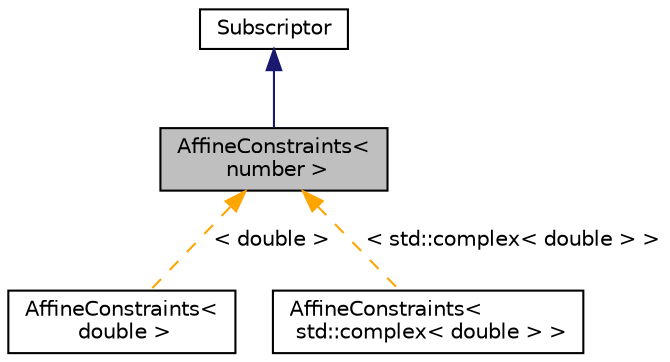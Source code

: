digraph "AffineConstraints&lt; number &gt;"
{
 // LATEX_PDF_SIZE
  edge [fontname="Helvetica",fontsize="10",labelfontname="Helvetica",labelfontsize="10"];
  node [fontname="Helvetica",fontsize="10",shape=record];
  Node1 [label="AffineConstraints\<\l number \>",height=0.2,width=0.4,color="black", fillcolor="grey75", style="filled", fontcolor="black",tooltip=" "];
  Node2 -> Node1 [dir="back",color="midnightblue",fontsize="10",style="solid",fontname="Helvetica"];
  Node2 [label="Subscriptor",height=0.2,width=0.4,color="black", fillcolor="white", style="filled",URL="$classSubscriptor.html",tooltip=" "];
  Node1 -> Node3 [dir="back",color="orange",fontsize="10",style="dashed",label=" \< double \>" ,fontname="Helvetica"];
  Node3 [label="AffineConstraints\<\l double \>",height=0.2,width=0.4,color="black", fillcolor="white", style="filled",URL="$classAffineConstraints.html",tooltip=" "];
  Node1 -> Node4 [dir="back",color="orange",fontsize="10",style="dashed",label=" \< std::complex\< double \> \>" ,fontname="Helvetica"];
  Node4 [label="AffineConstraints\<\l std::complex\< double \> \>",height=0.2,width=0.4,color="black", fillcolor="white", style="filled",URL="$classAffineConstraints.html",tooltip=" "];
}
